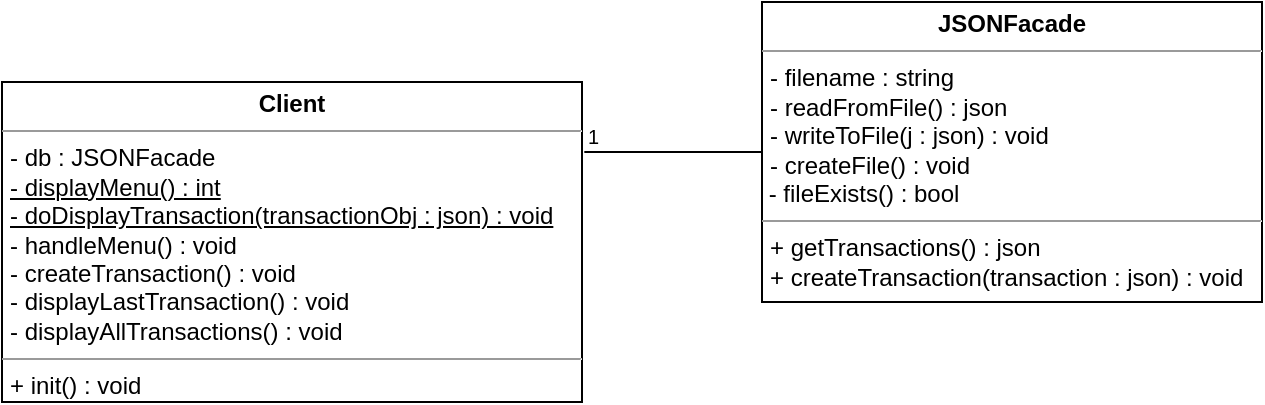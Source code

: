 <mxfile version="13.0.1" type="device"><diagram id="69kWRy4XtsNN4R40AQ7i" name="Page-1"><mxGraphModel dx="981" dy="499" grid="1" gridSize="10" guides="1" tooltips="1" connect="1" arrows="1" fold="1" page="1" pageScale="1" pageWidth="1169" pageHeight="827" math="0" shadow="0"><root><mxCell id="0"/><mxCell id="1" parent="0"/><mxCell id="N5WbP7IJgfQk6DYzCzJ--1" value="&lt;p style=&quot;margin: 0px ; margin-top: 4px ; text-align: center&quot;&gt;&lt;span style=&quot;font-weight: 700&quot;&gt;Client&lt;/span&gt;&lt;br&gt;&lt;/p&gt;&lt;hr size=&quot;1&quot;&gt;&lt;p style=&quot;margin: 0px ; margin-left: 4px&quot;&gt;- db : JSONFacade&lt;br&gt;&lt;/p&gt;&lt;p style=&quot;margin: 0px ; margin-left: 4px&quot;&gt;&lt;span&gt;&lt;u&gt;- displayMenu() : int&lt;/u&gt;&lt;/span&gt;&lt;br&gt;&lt;/p&gt;&lt;p style=&quot;margin: 0px ; margin-left: 4px&quot;&gt;&lt;u&gt;&lt;span&gt;- doDisplayTransaction(transactionObj : json) : void&lt;/span&gt;&lt;span&gt;&lt;br&gt;&lt;/span&gt;&lt;/u&gt;&lt;/p&gt;&lt;p style=&quot;margin: 0px ; margin-left: 4px&quot;&gt;- handleMenu() : void&lt;u&gt;&lt;span&gt;&lt;br&gt;&lt;/span&gt;&lt;/u&gt;&lt;/p&gt;&lt;p style=&quot;margin: 0px ; margin-left: 4px&quot;&gt;- createTransaction() : void&lt;br&gt;&lt;/p&gt;&lt;p style=&quot;margin: 0px ; margin-left: 4px&quot;&gt;- displayLastTransaction() : void&lt;br&gt;&lt;/p&gt;&lt;p style=&quot;margin: 0px ; margin-left: 4px&quot;&gt;- displayAllTransactions() : void&lt;br&gt;&lt;/p&gt;&lt;hr size=&quot;1&quot;&gt;&lt;p style=&quot;margin: 0px ; margin-left: 4px&quot;&gt;+ init() : void&lt;br&gt;&lt;/p&gt;" style="verticalAlign=top;align=left;overflow=fill;fontSize=12;fontFamily=Helvetica;html=1;" vertex="1" parent="1"><mxGeometry x="160" y="80" width="290" height="160" as="geometry"/></mxCell><mxCell id="N5WbP7IJgfQk6DYzCzJ--2" value="&lt;p style=&quot;margin: 0px ; margin-top: 4px ; text-align: center&quot;&gt;&lt;span style=&quot;font-weight: 700&quot;&gt;JSONFacade&lt;/span&gt;&lt;br&gt;&lt;/p&gt;&lt;hr size=&quot;1&quot;&gt;&lt;p style=&quot;margin: 0px ; margin-left: 4px&quot;&gt;- filename : string&lt;br&gt;&lt;/p&gt;&lt;p style=&quot;margin: 0px ; margin-left: 4px&quot;&gt;- readFromFile() : json&lt;br&gt;&lt;/p&gt;&lt;p style=&quot;margin: 0px ; margin-left: 4px&quot;&gt;- writeToFile(j : json) : void&lt;br&gt;&lt;/p&gt;&lt;p style=&quot;margin: 0px ; margin-left: 4px&quot;&gt;- createFile() : void&lt;/p&gt;&amp;nbsp;- fileExists() : bool&lt;hr size=&quot;1&quot;&gt;&lt;p style=&quot;margin: 0px ; margin-left: 4px&quot;&gt;+ getTransactions() : json&lt;br&gt;&lt;/p&gt;&lt;p style=&quot;margin: 0px ; margin-left: 4px&quot;&gt;+ createTransaction(transaction : json) : void&lt;/p&gt;&lt;div style=&quot;padding: 0px ; margin: 0px&quot;&gt;&lt;br style=&quot;padding: 0px ; margin: 0px&quot;&gt;&lt;/div&gt;" style="verticalAlign=top;align=left;overflow=fill;fontSize=12;fontFamily=Helvetica;html=1;" vertex="1" parent="1"><mxGeometry x="540" y="40" width="250" height="150" as="geometry"/></mxCell><mxCell id="N5WbP7IJgfQk6DYzCzJ--3" style="edgeStyle=orthogonalEdgeStyle;rounded=0;orthogonalLoop=1;jettySize=auto;html=1;exitX=0.5;exitY=1;exitDx=0;exitDy=0;" edge="1" parent="1" source="N5WbP7IJgfQk6DYzCzJ--2" target="N5WbP7IJgfQk6DYzCzJ--2"><mxGeometry relative="1" as="geometry"/></mxCell><mxCell id="N5WbP7IJgfQk6DYzCzJ--4" value="" style="endArrow=none;html=1;edgeStyle=orthogonalEdgeStyle;entryX=0;entryY=0.5;entryDx=0;entryDy=0;exitX=1.004;exitY=0.219;exitDx=0;exitDy=0;exitPerimeter=0;" edge="1" parent="1" source="N5WbP7IJgfQk6DYzCzJ--1" target="N5WbP7IJgfQk6DYzCzJ--2"><mxGeometry relative="1" as="geometry"><mxPoint x="440" y="570" as="sourcePoint"/><mxPoint x="600" y="570" as="targetPoint"/><Array as="points"><mxPoint x="500" y="115"/><mxPoint x="500" y="115"/></Array></mxGeometry></mxCell><mxCell id="N5WbP7IJgfQk6DYzCzJ--5" value="1" style="resizable=0;html=1;align=left;verticalAlign=bottom;labelBackgroundColor=#ffffff;fontSize=10;" connectable="0" vertex="1" parent="N5WbP7IJgfQk6DYzCzJ--4"><mxGeometry x="-1" relative="1" as="geometry"/></mxCell></root></mxGraphModel></diagram></mxfile>